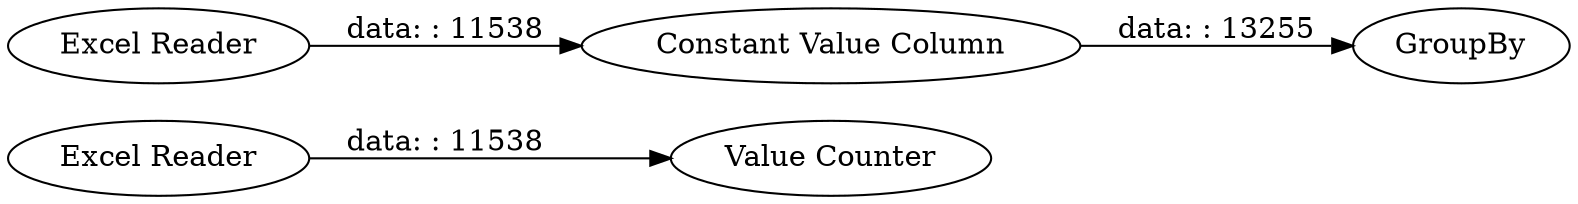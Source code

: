digraph {
	"2234376075374902467_1" [label="Value Counter"]
	"2234376075374902467_159" [label="Excel Reader"]
	"2234376075374902467_158" [label=GroupBy]
	"2234376075374902467_77" [label="Excel Reader"]
	"2234376075374902467_157" [label="Constant Value Column"]
	"2234376075374902467_159" -> "2234376075374902467_1" [label="data: : 11538"]
	"2234376075374902467_77" -> "2234376075374902467_157" [label="data: : 11538"]
	"2234376075374902467_157" -> "2234376075374902467_158" [label="data: : 13255"]
	rankdir=LR
}
